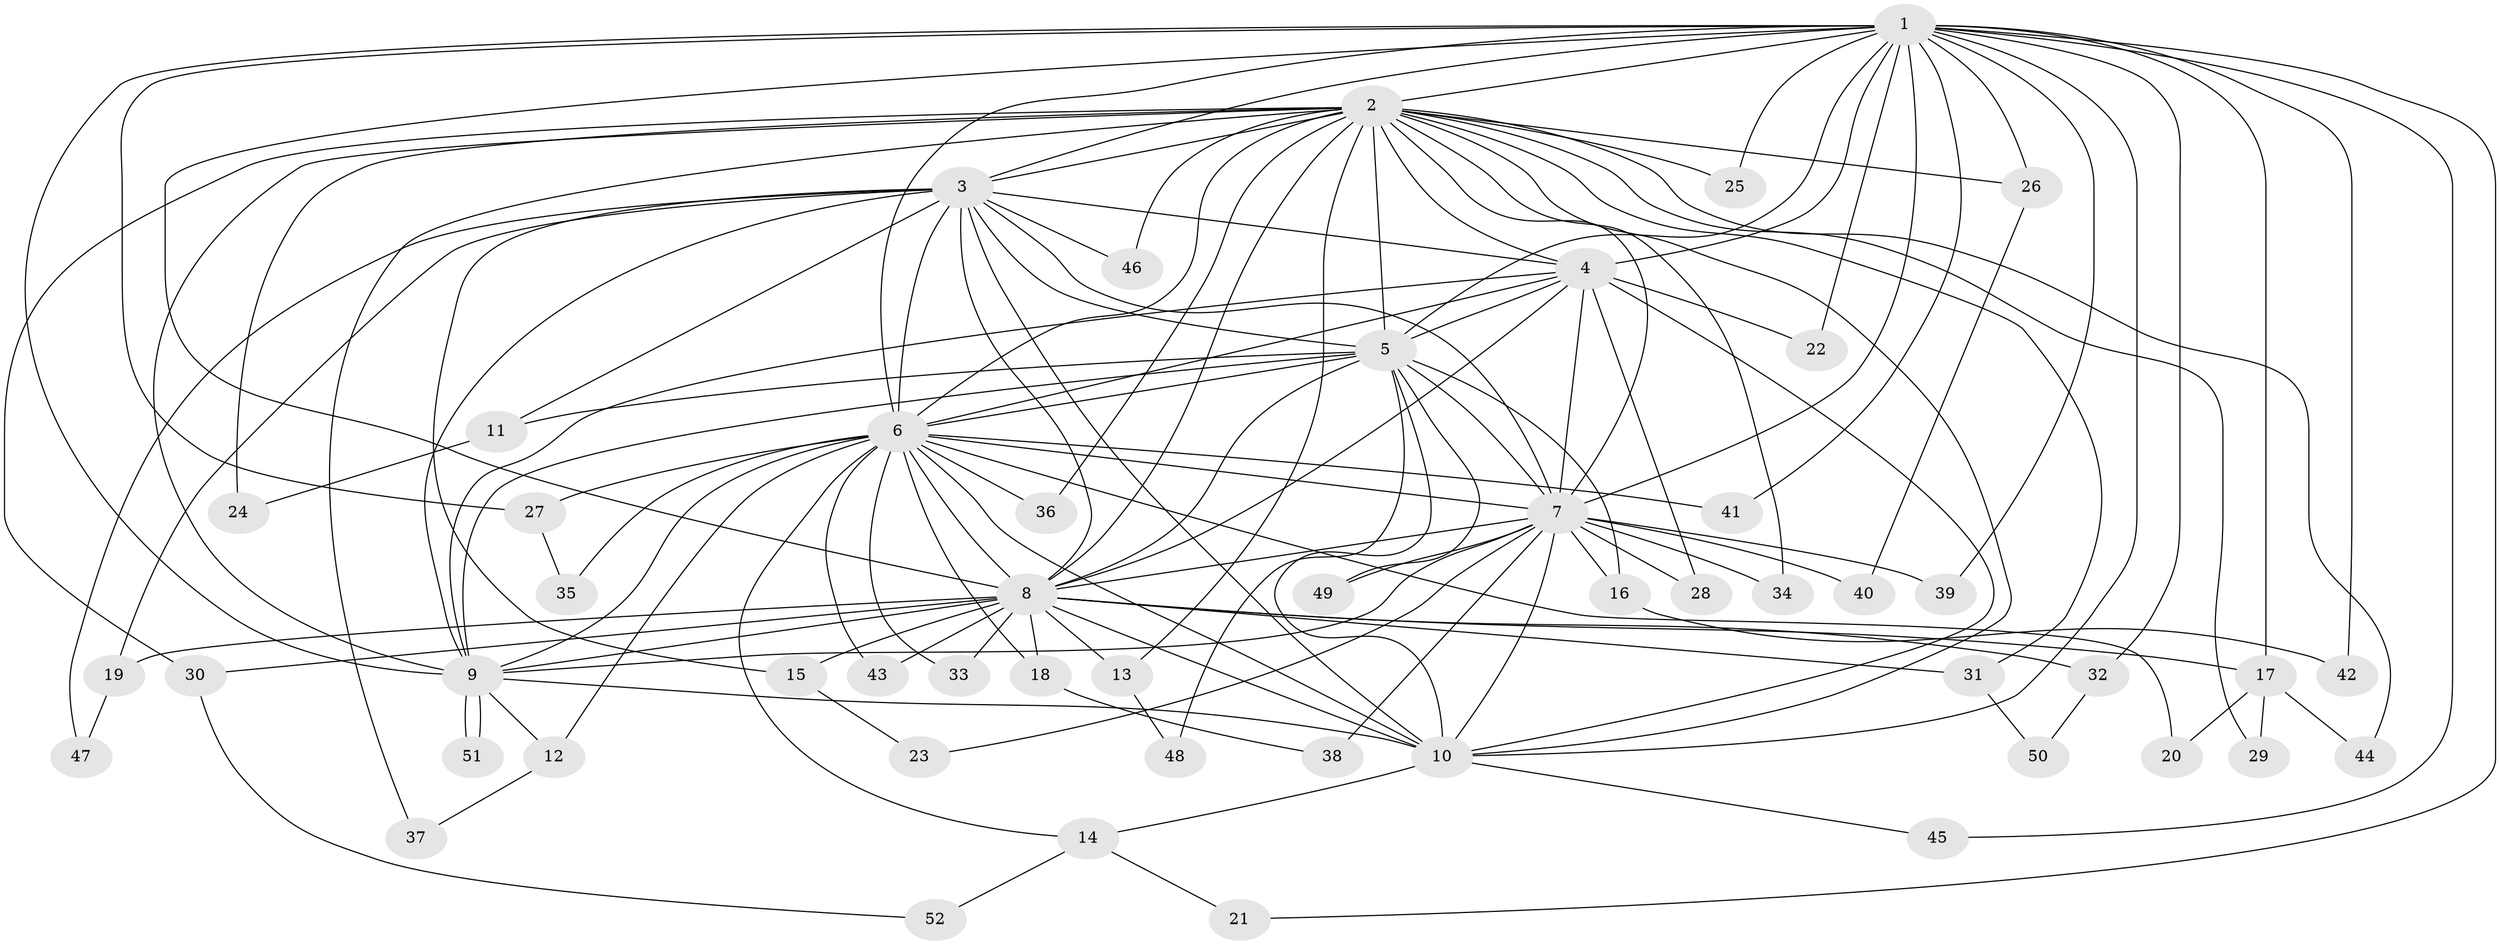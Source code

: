 // Generated by graph-tools (version 1.1) at 2025/43/03/09/25 04:43:39]
// undirected, 52 vertices, 129 edges
graph export_dot {
graph [start="1"]
  node [color=gray90,style=filled];
  1;
  2;
  3;
  4;
  5;
  6;
  7;
  8;
  9;
  10;
  11;
  12;
  13;
  14;
  15;
  16;
  17;
  18;
  19;
  20;
  21;
  22;
  23;
  24;
  25;
  26;
  27;
  28;
  29;
  30;
  31;
  32;
  33;
  34;
  35;
  36;
  37;
  38;
  39;
  40;
  41;
  42;
  43;
  44;
  45;
  46;
  47;
  48;
  49;
  50;
  51;
  52;
  1 -- 2;
  1 -- 3;
  1 -- 4;
  1 -- 5;
  1 -- 6;
  1 -- 7;
  1 -- 8;
  1 -- 9;
  1 -- 10;
  1 -- 17;
  1 -- 21;
  1 -- 22;
  1 -- 25;
  1 -- 26;
  1 -- 27;
  1 -- 32;
  1 -- 39;
  1 -- 41;
  1 -- 42;
  1 -- 45;
  2 -- 3;
  2 -- 4;
  2 -- 5;
  2 -- 6;
  2 -- 7;
  2 -- 8;
  2 -- 9;
  2 -- 10;
  2 -- 13;
  2 -- 24;
  2 -- 25;
  2 -- 26;
  2 -- 29;
  2 -- 30;
  2 -- 31;
  2 -- 34;
  2 -- 36;
  2 -- 37;
  2 -- 44;
  2 -- 46;
  3 -- 4;
  3 -- 5;
  3 -- 6;
  3 -- 7;
  3 -- 8;
  3 -- 9;
  3 -- 10;
  3 -- 11;
  3 -- 15;
  3 -- 19;
  3 -- 46;
  3 -- 47;
  4 -- 5;
  4 -- 6;
  4 -- 7;
  4 -- 8;
  4 -- 9;
  4 -- 10;
  4 -- 22;
  4 -- 28;
  5 -- 6;
  5 -- 7;
  5 -- 8;
  5 -- 9;
  5 -- 10;
  5 -- 11;
  5 -- 16;
  5 -- 48;
  5 -- 49;
  6 -- 7;
  6 -- 8;
  6 -- 9;
  6 -- 10;
  6 -- 12;
  6 -- 14;
  6 -- 18;
  6 -- 20;
  6 -- 27;
  6 -- 33;
  6 -- 35;
  6 -- 36;
  6 -- 41;
  6 -- 43;
  7 -- 8;
  7 -- 9;
  7 -- 10;
  7 -- 16;
  7 -- 23;
  7 -- 28;
  7 -- 34;
  7 -- 38;
  7 -- 39;
  7 -- 40;
  7 -- 49;
  8 -- 9;
  8 -- 10;
  8 -- 13;
  8 -- 15;
  8 -- 17;
  8 -- 18;
  8 -- 19;
  8 -- 30;
  8 -- 31;
  8 -- 32;
  8 -- 33;
  8 -- 43;
  9 -- 10;
  9 -- 12;
  9 -- 51;
  9 -- 51;
  10 -- 14;
  10 -- 45;
  11 -- 24;
  12 -- 37;
  13 -- 48;
  14 -- 21;
  14 -- 52;
  15 -- 23;
  16 -- 42;
  17 -- 20;
  17 -- 29;
  17 -- 44;
  18 -- 38;
  19 -- 47;
  26 -- 40;
  27 -- 35;
  30 -- 52;
  31 -- 50;
  32 -- 50;
}
